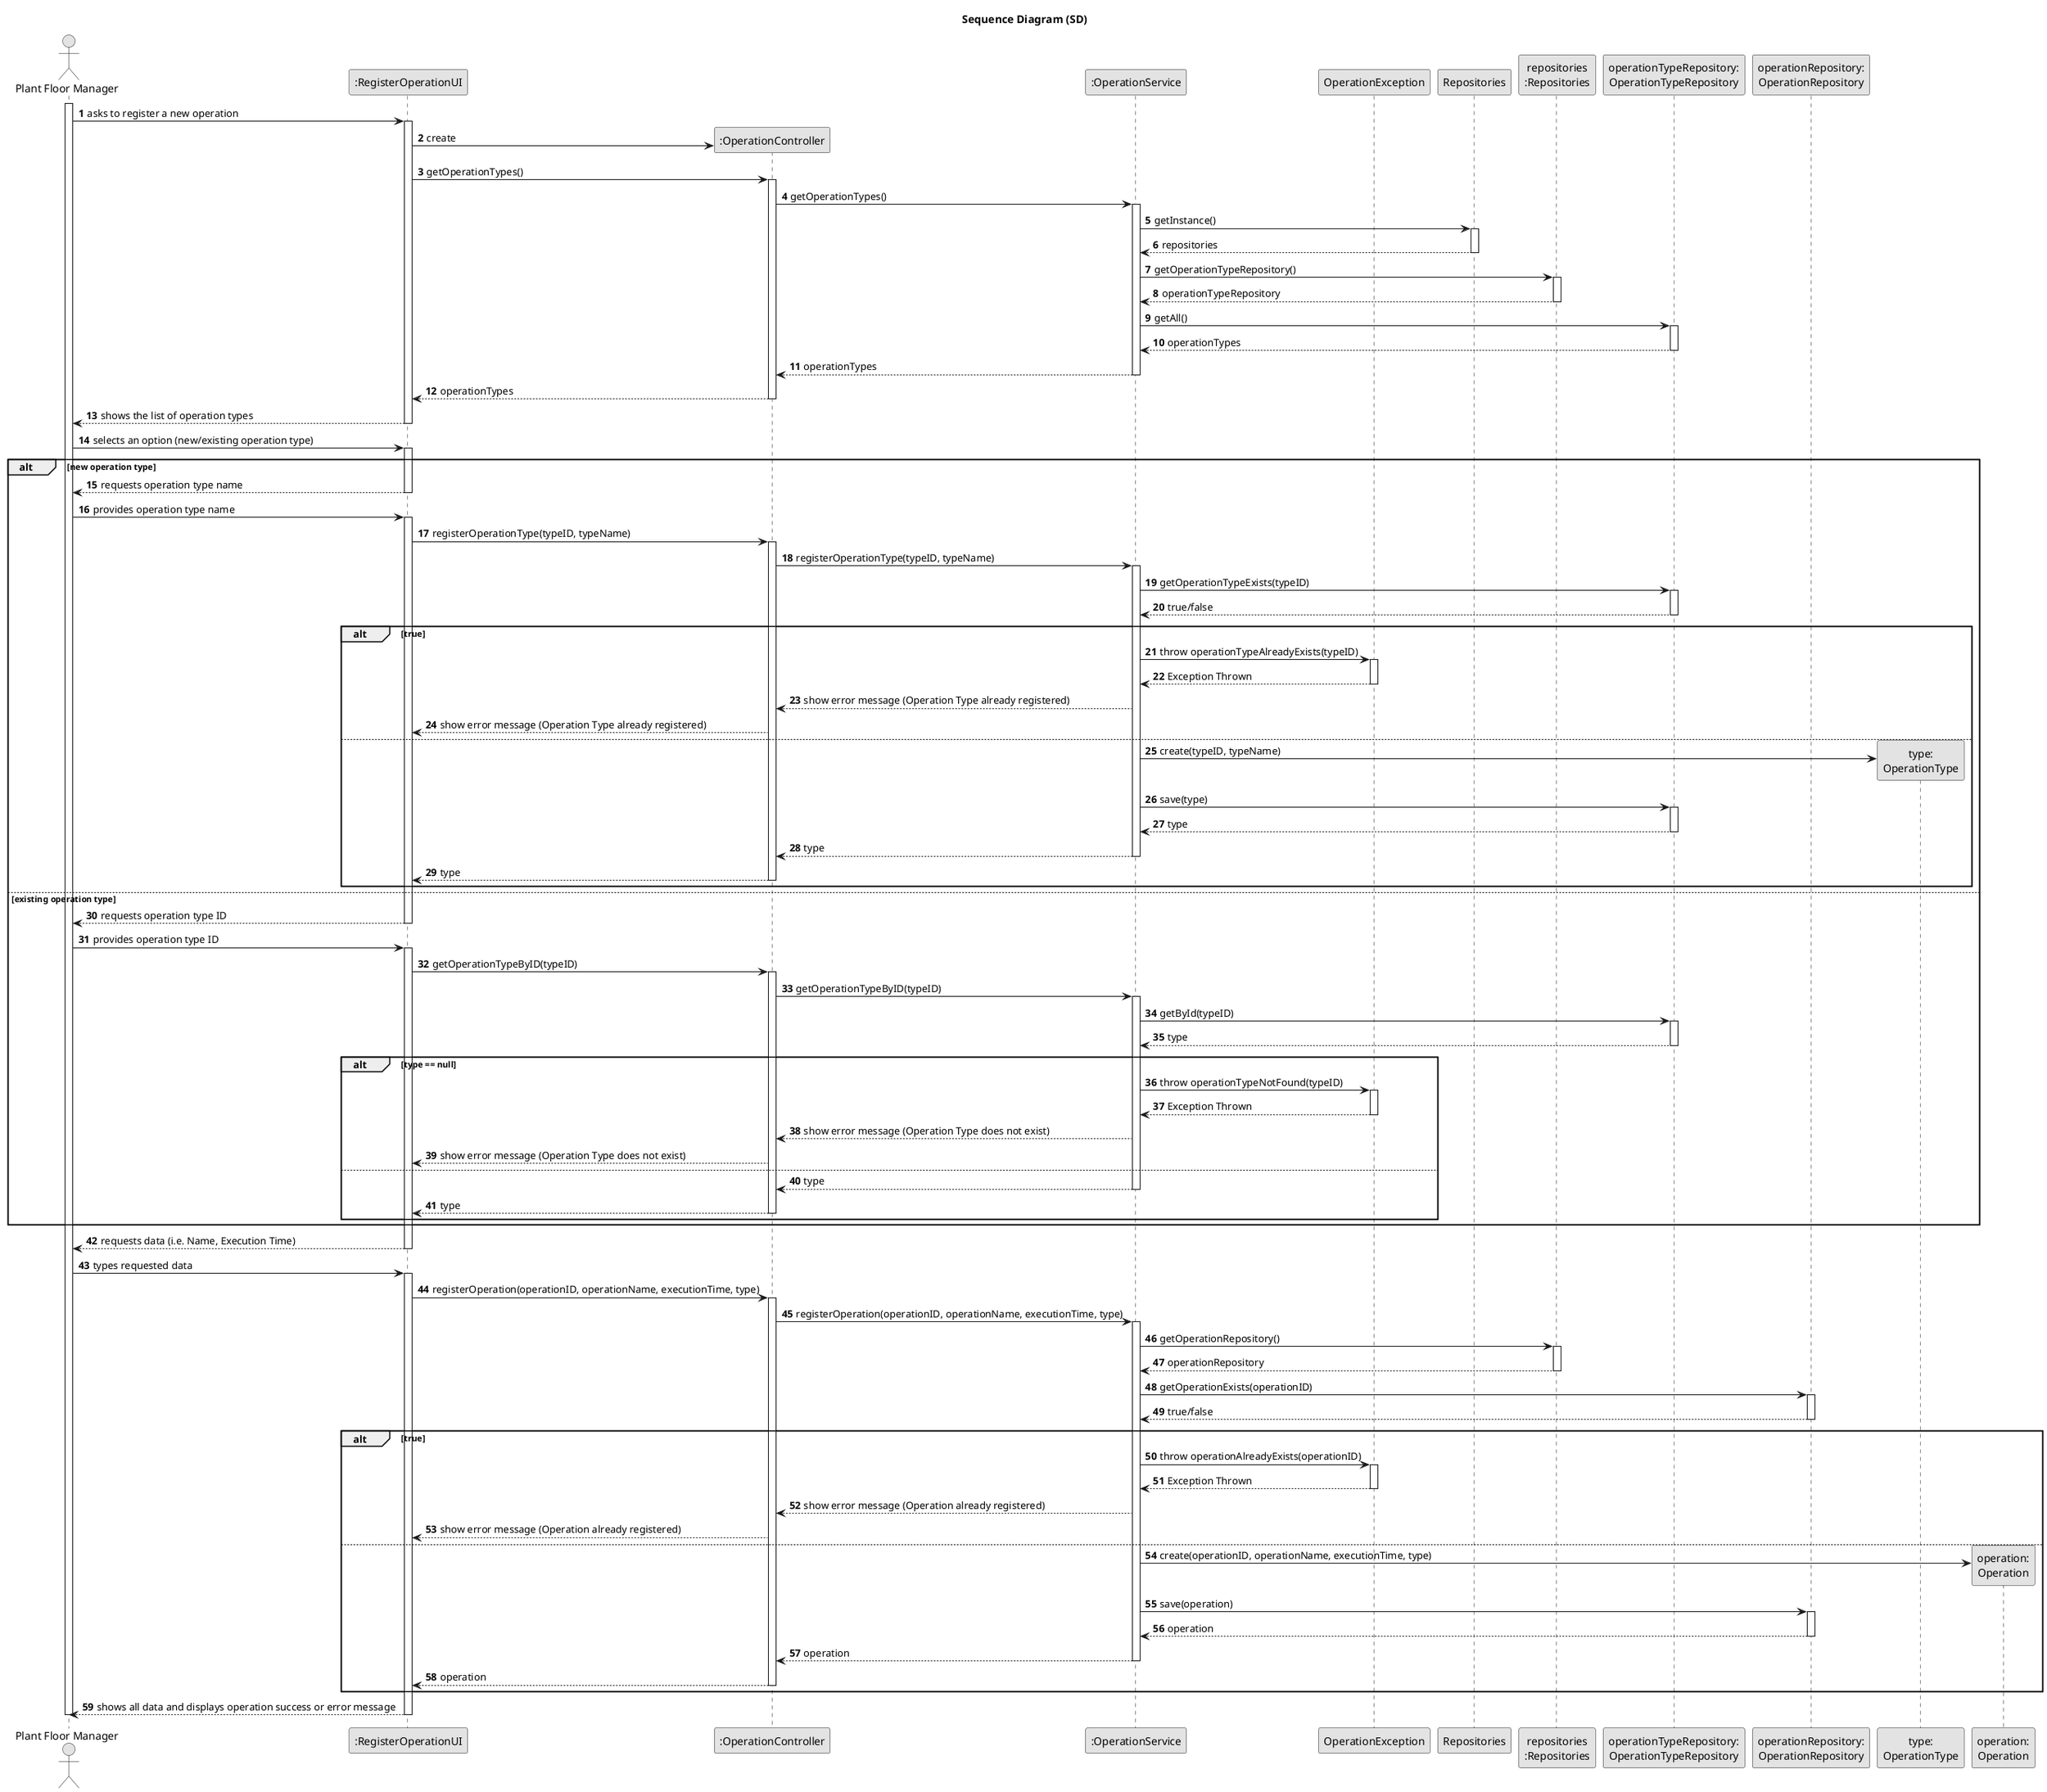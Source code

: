 @startuml
skinparam monochrome true
skinparam packageStyle rectangle
skinparam shadowing false

title Sequence Diagram (SD)

autonumber

actor "Plant Floor Manager" as PM
participant ":RegisterOperationUI" as UI
participant ":OperationController" as CTRL
participant ":OperationService" as SRV
participant "OperationException" as EXC
participant "Repositories" as REPS
participant "repositories\n:Repositories" as REP
participant "operationTypeRepository:\nOperationTypeRepository" as operationTypeRepository
participant "operationRepository:\nOperationRepository" as operationRepository
participant "type:\nOperationType" as TYPE
participant "operation:\nOperation" as OPERATION

activate PM
    PM -> UI : asks to register a new operation
    activate UI

        UI -> CTRL** : create

        UI -> CTRL : getOperationTypes()
        activate CTRL
            CTRL -> SRV : getOperationTypes()
            activate SRV

                SRV -> REPS : getInstance()
                activate REPS
                REPS --> SRV: repositories
                deactivate REPS
                SRV -> REP : getOperationTypeRepository()
                activate REP
                REP --> SRV : operationTypeRepository
                deactivate REP

                SRV -> operationTypeRepository : getAll()
                activate operationTypeRepository

                operationTypeRepository --> SRV: operationTypes
                deactivate operationTypeRepository

            SRV --> CTRL : operationTypes
            deactivate SRV

        CTRL --> UI : operationTypes
        deactivate CTRL

    UI --> PM : shows the list of operation types
    deactivate UI

    PM -> UI : selects an option (new/existing operation type)
    activate UI

    alt new operation type

    UI --> PM : requests operation type name
    deactivate UI

    PM -> UI : provides operation type name
    activate UI

        UI -> CTRL : registerOperationType(typeID, typeName)
        activate CTRL
            CTRL -> SRV : registerOperationType(typeID, typeName)
            activate SRV

                SRV -> operationTypeRepository: getOperationTypeExists(typeID)
                activate operationTypeRepository
                operationTypeRepository --> SRV: true/false
                deactivate operationTypeRepository

                alt true
                    SRV -> EXC: throw operationTypeAlreadyExists(typeID)
                    activate EXC
                    EXC --> SRV: Exception Thrown
                    deactivate EXC
                    SRV --> CTRL: show error message (Operation Type already registered)

                    CTRL --> UI: show error message (Operation Type already registered)
                else

                SRV -> TYPE** : create(typeID, typeName)

                    SRV -> operationTypeRepository: save(type)
                    activate operationTypeRepository
                    operationTypeRepository --> SRV: type
                    deactivate operationTypeRepository
                        SRV --> CTRL : type
                        deactivate SRV
                        CTRL --> UI : type
                        deactivate CTRL
                end

    else existing operation type

    UI --> PM : requests operation type ID
    deactivate UI

    PM -> UI : provides operation type ID
    activate UI

    UI -> CTRL : getOperationTypeByID(typeID)
    activate CTRL
    CTRL -> SRV : getOperationTypeByID(typeID)
    activate SRV

    SRV -> operationTypeRepository : getById(typeID)
    activate operationTypeRepository
    operationTypeRepository --> SRV : type
    deactivate operationTypeRepository

    alt type == null
        SRV -> EXC: throw operationTypeNotFound(typeID)
        activate EXC
        EXC --> SRV: Exception Thrown
        deactivate EXC
        SRV --> CTRL: show error message (Operation Type does not exist)
        CTRL --> UI: show error message (Operation Type does not exist)
    else
    SRV --> CTRL : type
    deactivate SRV
    CTRL --> UI : type
    deactivate CTRL
    end
    end

        UI --> PM : requests data (i.e. Name, Execution Time)
    deactivate UI

    PM -> UI : types requested data
    activate UI

        UI -> CTRL : registerOperation(operationID, operationName, executionTime, type)
        activate CTRL
            CTRL -> SRV : registerOperation(operationID, operationName, executionTime, type)
            activate SRV

                SRV -> REP : getOperationRepository()
                activate REP
                REP --> SRV : operationRepository
                deactivate REP

                SRV -> operationRepository: getOperationExists(operationID)
                activate operationRepository
                operationRepository --> SRV: true/false
                deactivate operationRepository

                alt true
                    SRV -> EXC: throw operationAlreadyExists(operationID)
                    activate EXC
                    EXC --> SRV: Exception Thrown
                    deactivate EXC
                    SRV --> CTRL: show error message (Operation already registered)

                    CTRL --> UI: show error message (Operation already registered)
                else

                SRV -> OPERATION** : create(operationID, operationName, executionTime, type)

                    SRV -> operationRepository: save(operation)
                    activate operationRepository
                    operationRepository --> SRV: operation
                    deactivate operationRepository
                        SRV --> CTRL : operation
                        deactivate SRV
                        CTRL --> UI : operation
                        deactivate CTRL
                end

        UI --> PM : shows all data and displays operation success or error message
    deactivate UI

deactivate PM
@enduml
